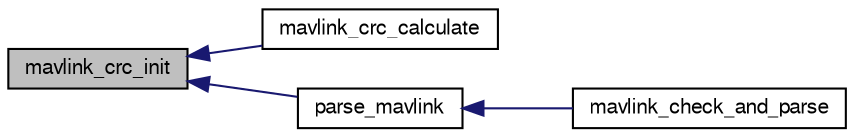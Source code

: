digraph "mavlink_crc_init"
{
  edge [fontname="FreeSans",fontsize="10",labelfontname="FreeSans",labelfontsize="10"];
  node [fontname="FreeSans",fontsize="10",shape=record];
  rankdir="LR";
  Node1 [label="mavlink_crc_init",height=0.2,width=0.4,color="black", fillcolor="grey75", style="filled", fontcolor="black"];
  Node1 -> Node2 [dir="back",color="midnightblue",fontsize="10",style="solid",fontname="FreeSans"];
  Node2 [label="mavlink_crc_calculate",height=0.2,width=0.4,color="black", fillcolor="white", style="filled",URL="$mavlink__decoder_8h.html#a11c509459ed3de2c4812ca163b095cb3",tooltip="Calculates the X.25 checksum on a byte buffer. "];
  Node1 -> Node3 [dir="back",color="midnightblue",fontsize="10",style="solid",fontname="FreeSans"];
  Node3 [label="parse_mavlink",height=0.2,width=0.4,color="black", fillcolor="white", style="filled",URL="$mavlink__decoder_8h.html#a57cda9459960272cbca0c1e75879bf15",tooltip="Mavlink character parser. "];
  Node3 -> Node4 [dir="back",color="midnightblue",fontsize="10",style="solid",fontname="FreeSans"];
  Node4 [label="mavlink_check_and_parse",height=0.2,width=0.4,color="black", fillcolor="white", style="filled",URL="$mavlink__decoder_8h.html#a42733ec788241c9ba460884cb550ad8f"];
}
